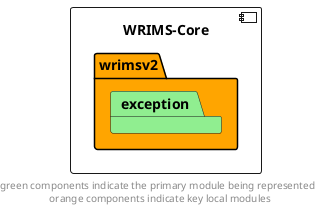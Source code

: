 @startuml
left to right direction
skinparam linetype ortho

component wrims_core as "WRIMS-Core" {
    package wrimsv2 #orange {
        package exception #lightgreen
    }
}


footer "green components indicate the primary module being represented \n orange components indicate key local modules"
@enduml
